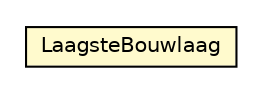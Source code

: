 #!/usr/local/bin/dot
#
# Class diagram 
# Generated by UMLGraph version R5_6-24-gf6e263 (http://www.umlgraph.org/)
#

digraph G {
	edge [fontname="Helvetica",fontsize=10,labelfontname="Helvetica",labelfontsize=10];
	node [fontname="Helvetica",fontsize=10,shape=plaintext];
	nodesep=0.25;
	ranksep=0.5;
	// nl.egem.stuf.sector.bg._0204.VBOFund.LaagsteBouwlaag
	c220180 [label=<<table title="nl.egem.stuf.sector.bg._0204.VBOFund.LaagsteBouwlaag" border="0" cellborder="1" cellspacing="0" cellpadding="2" port="p" bgcolor="lemonChiffon" href="./VBOFund.LaagsteBouwlaag.html">
		<tr><td><table border="0" cellspacing="0" cellpadding="1">
<tr><td align="center" balign="center"> LaagsteBouwlaag </td></tr>
		</table></td></tr>
		</table>>, URL="./VBOFund.LaagsteBouwlaag.html", fontname="Helvetica", fontcolor="black", fontsize=10.0];
}

